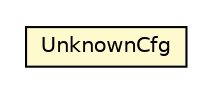 #!/usr/local/bin/dot
#
# Class diagram 
# Generated by UMLGraph version R5_6-24-gf6e263 (http://www.umlgraph.org/)
#

digraph G {
	edge [fontname="Helvetica",fontsize=10,labelfontname="Helvetica",labelfontsize=10];
	node [fontname="Helvetica",fontsize=10,shape=plaintext];
	nodesep=0.25;
	ranksep=0.5;
	// org.universAAL.lddi.lib.ieeex73std.testchannel20601.UnknownCfg
	c8592865 [label=<<table title="org.universAAL.lddi.lib.ieeex73std.testchannel20601.UnknownCfg" border="0" cellborder="1" cellspacing="0" cellpadding="2" port="p" bgcolor="lemonChiffon" href="./UnknownCfg.html">
		<tr><td><table border="0" cellspacing="0" cellpadding="1">
<tr><td align="center" balign="center"> UnknownCfg </td></tr>
		</table></td></tr>
		</table>>, URL="./UnknownCfg.html", fontname="Helvetica", fontcolor="black", fontsize=10.0];
}


